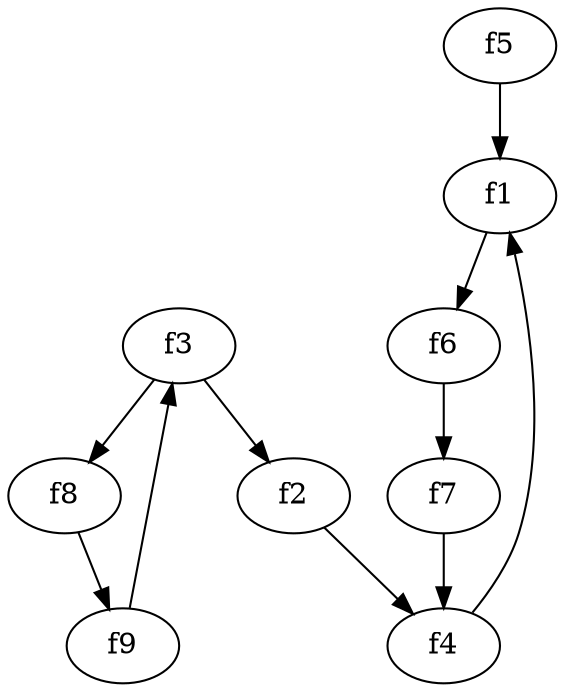 strict digraph  {
f1;
f2;
f3;
f4;
f5;
f6;
f7;
f8;
f9;
f1 -> f6  [weight=2];
f2 -> f4  [weight=2];
f3 -> f2  [weight=2];
f3 -> f8  [weight=2];
f4 -> f1  [weight=2];
f5 -> f1  [weight=2];
f6 -> f7  [weight=2];
f7 -> f4  [weight=2];
f8 -> f9  [weight=2];
f9 -> f3  [weight=2];
}
